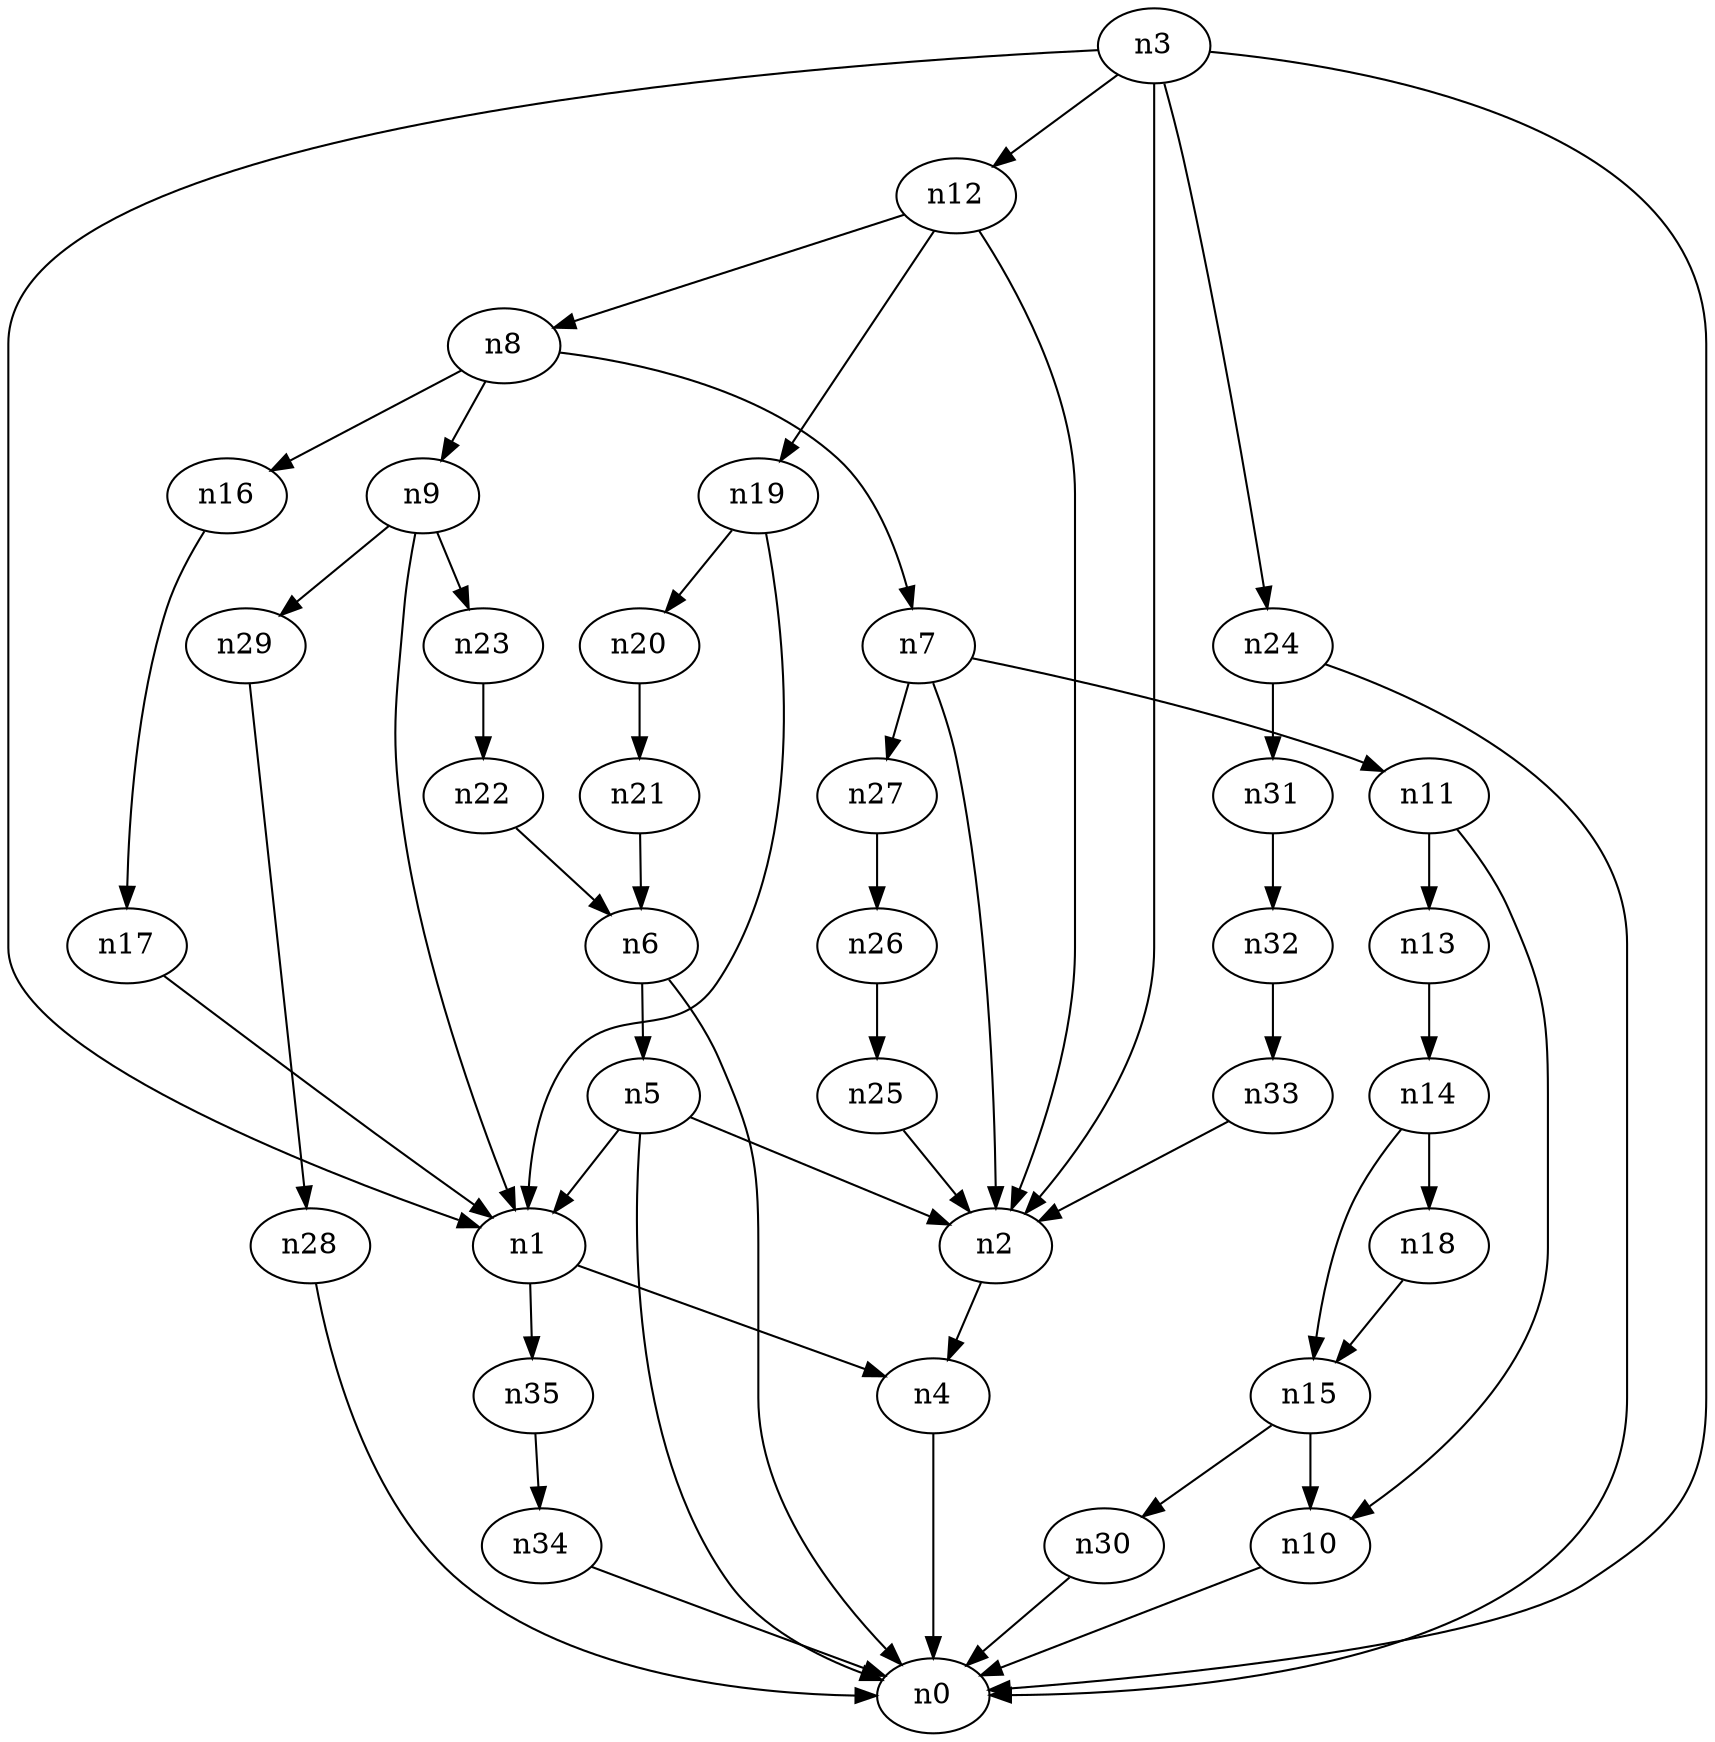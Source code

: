 digraph G {
	n1 -> n4	 [_graphml_id=e4];
	n1 -> n35	 [_graphml_id=e55];
	n2 -> n4	 [_graphml_id=e7];
	n3 -> n0	 [_graphml_id=e0];
	n3 -> n1	 [_graphml_id=e3];
	n3 -> n2	 [_graphml_id=e6];
	n3 -> n12	 [_graphml_id=e18];
	n3 -> n24	 [_graphml_id=e37];
	n4 -> n0	 [_graphml_id=e1];
	n5 -> n0	 [_graphml_id=e2];
	n5 -> n1	 [_graphml_id=e5];
	n5 -> n2	 [_graphml_id=e8];
	n6 -> n0	 [_graphml_id=e10];
	n6 -> n5	 [_graphml_id=e9];
	n7 -> n2	 [_graphml_id=e11];
	n7 -> n11	 [_graphml_id=e17];
	n7 -> n27	 [_graphml_id=e43];
	n8 -> n7	 [_graphml_id=e12];
	n8 -> n9	 [_graphml_id=e13];
	n8 -> n16	 [_graphml_id=e25];
	n9 -> n1	 [_graphml_id=e14];
	n9 -> n23	 [_graphml_id=e36];
	n9 -> n29	 [_graphml_id=e46];
	n10 -> n0	 [_graphml_id=e15];
	n11 -> n10	 [_graphml_id=e16];
	n11 -> n13	 [_graphml_id=e21];
	n12 -> n2	 [_graphml_id=e20];
	n12 -> n8	 [_graphml_id=e19];
	n12 -> n19	 [_graphml_id=e30];
	n13 -> n14	 [_graphml_id=e22];
	n14 -> n15	 [_graphml_id=e23];
	n14 -> n18	 [_graphml_id=e29];
	n15 -> n10	 [_graphml_id=e24];
	n15 -> n30	 [_graphml_id=e47];
	n16 -> n17	 [_graphml_id=e26];
	n17 -> n1	 [_graphml_id=e27];
	n18 -> n15	 [_graphml_id=e28];
	n19 -> n1	 [_graphml_id=e39];
	n19 -> n20	 [_graphml_id=e31];
	n20 -> n21	 [_graphml_id=e32];
	n21 -> n6	 [_graphml_id=e33];
	n22 -> n6	 [_graphml_id=e34];
	n23 -> n22	 [_graphml_id=e35];
	n24 -> n0	 [_graphml_id=e38];
	n24 -> n31	 [_graphml_id=e49];
	n25 -> n2	 [_graphml_id=e40];
	n26 -> n25	 [_graphml_id=e41];
	n27 -> n26	 [_graphml_id=e42];
	n28 -> n0	 [_graphml_id=e44];
	n29 -> n28	 [_graphml_id=e45];
	n30 -> n0	 [_graphml_id=e48];
	n31 -> n32	 [_graphml_id=e50];
	n32 -> n33	 [_graphml_id=e51];
	n33 -> n2	 [_graphml_id=e52];
	n34 -> n0	 [_graphml_id=e53];
	n35 -> n34	 [_graphml_id=e54];
}
